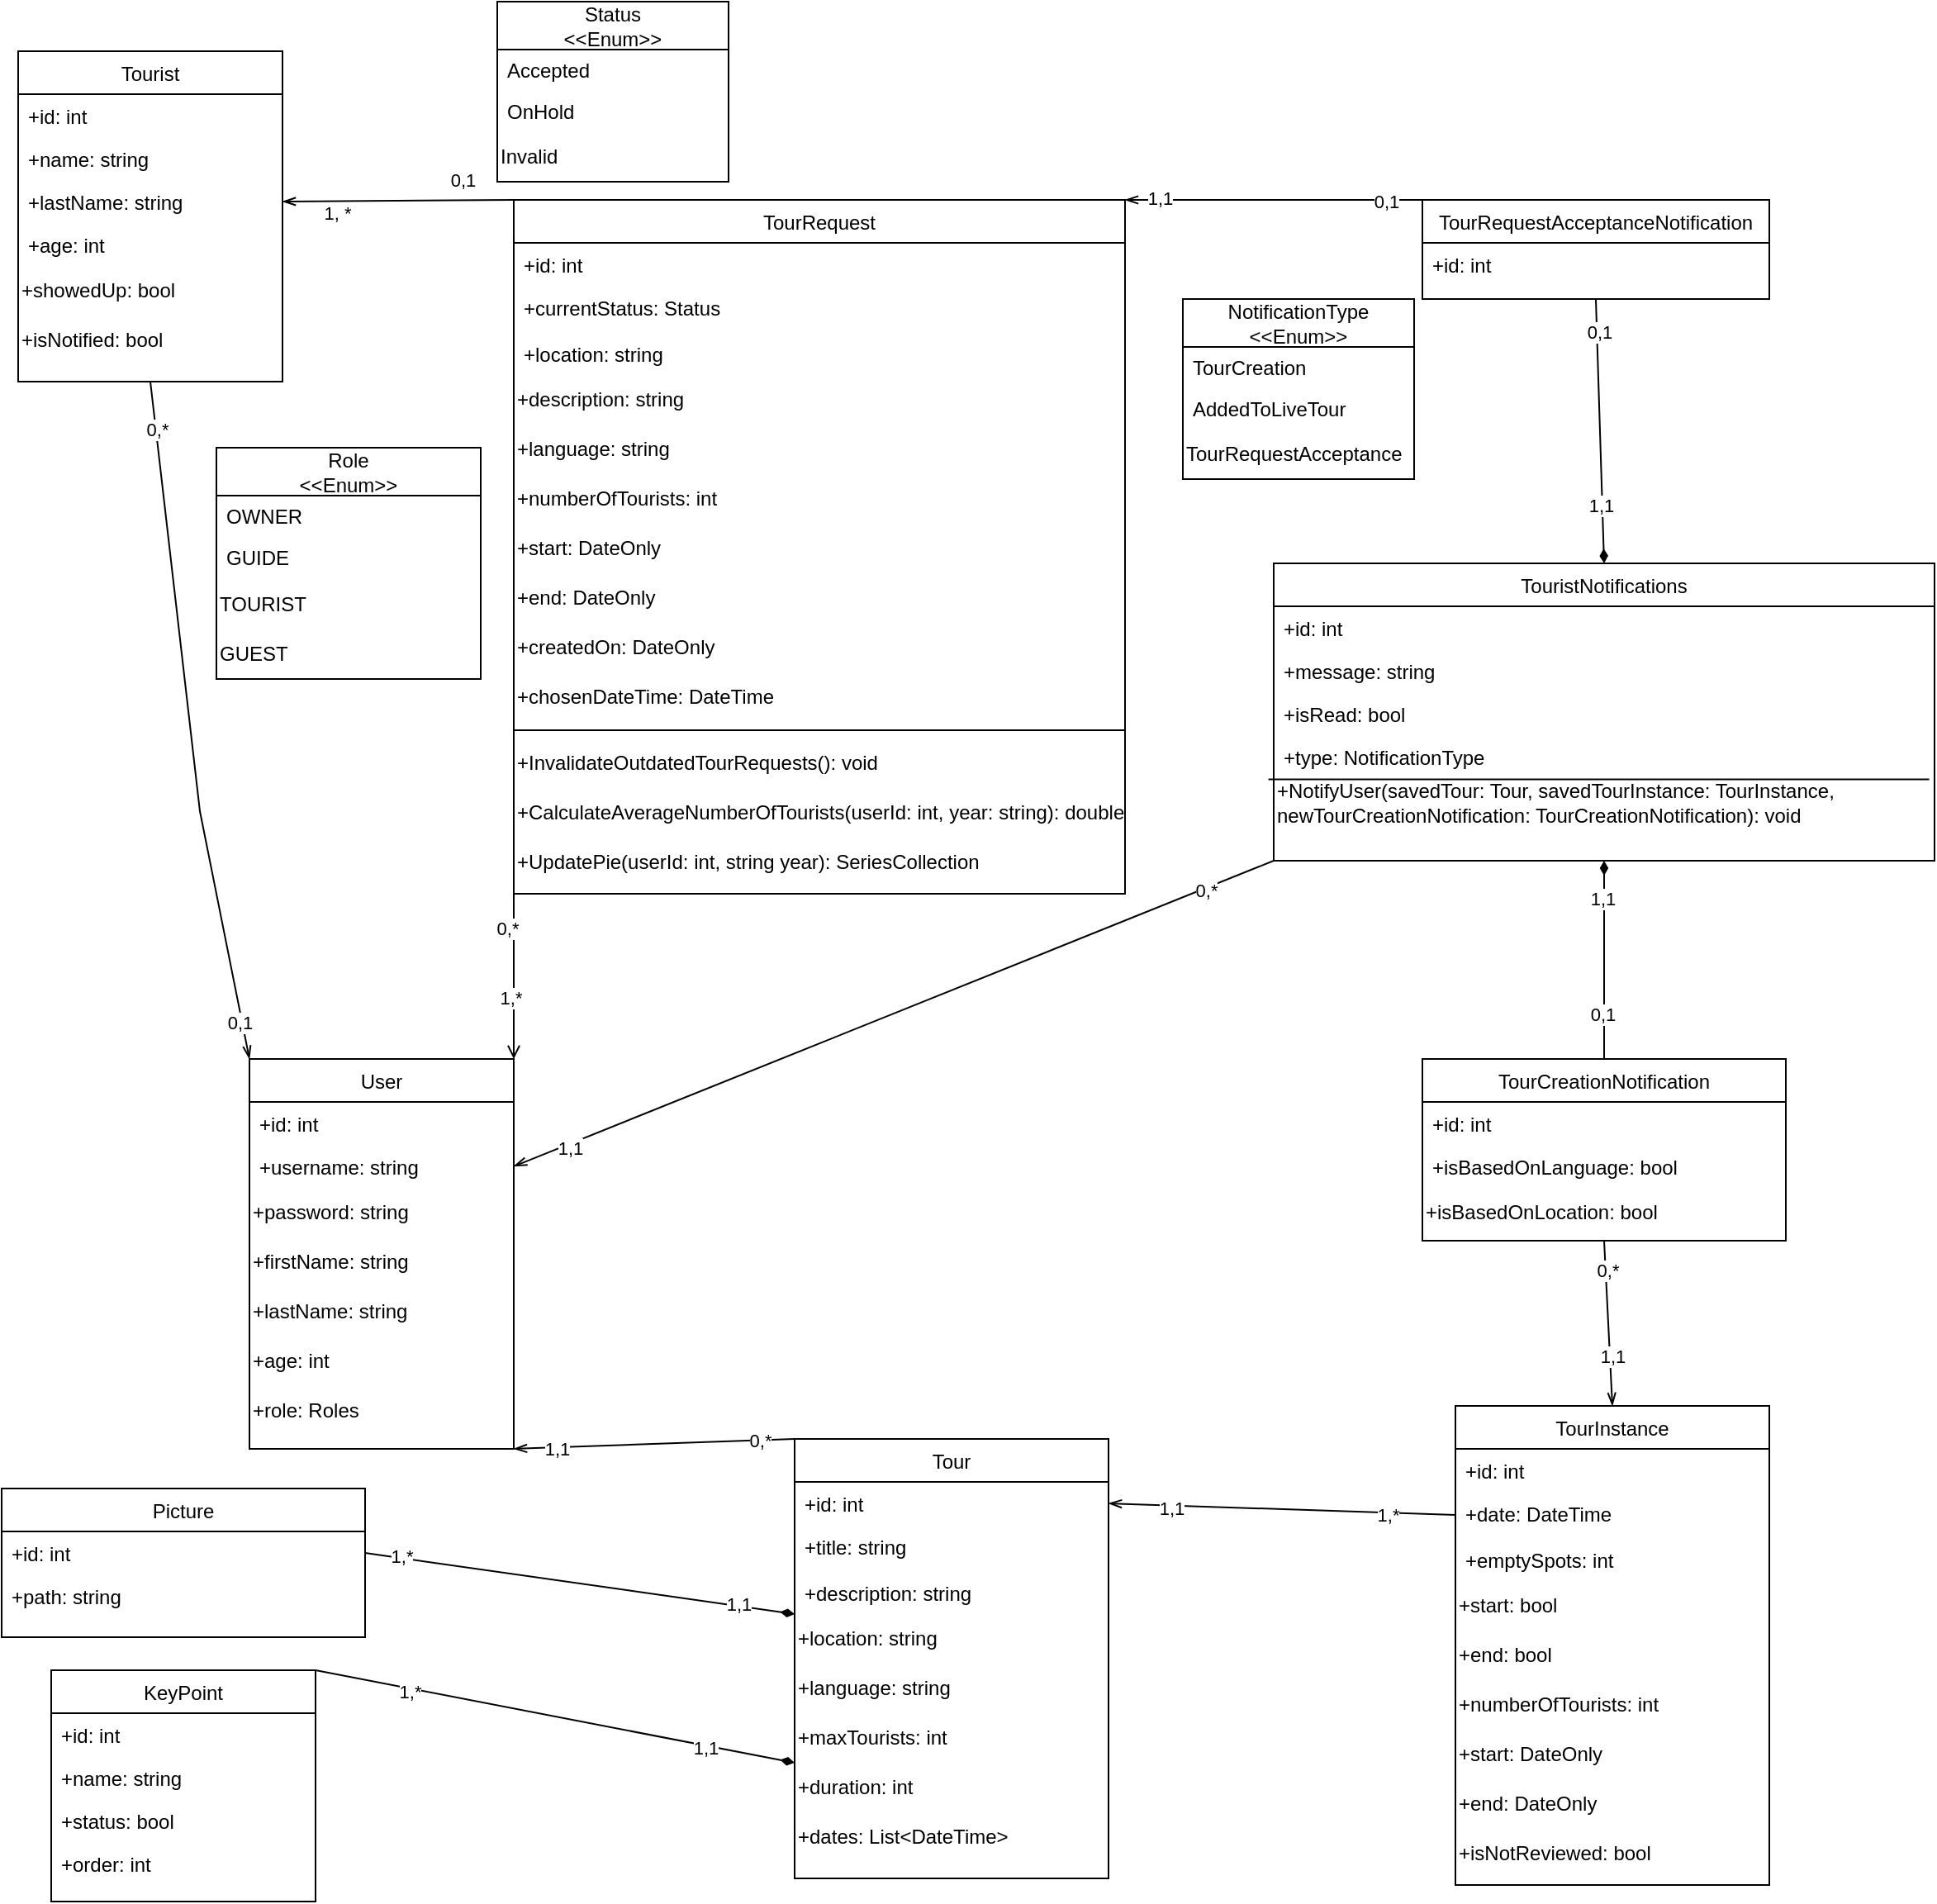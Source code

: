 <mxfile version="24.4.0" type="device">
  <diagram id="C5RBs43oDa-KdzZeNtuy" name="Page-1">
    <mxGraphModel dx="1400" dy="3045" grid="1" gridSize="10" guides="1" tooltips="1" connect="1" arrows="1" fold="1" page="1" pageScale="1" pageWidth="827" pageHeight="1169" math="0" shadow="0">
      <root>
        <mxCell id="WIyWlLk6GJQsqaUBKTNV-0" />
        <mxCell id="WIyWlLk6GJQsqaUBKTNV-1" parent="WIyWlLk6GJQsqaUBKTNV-0" />
        <mxCell id="zkfFHV4jXpPFQw0GAbJ--0" value="TourRequest" style="swimlane;fontStyle=0;align=center;verticalAlign=top;childLayout=stackLayout;horizontal=1;startSize=26;horizontalStack=0;resizeParent=1;resizeLast=0;collapsible=1;marginBottom=0;rounded=0;shadow=0;strokeWidth=1;" parent="WIyWlLk6GJQsqaUBKTNV-1" vertex="1">
          <mxGeometry x="320" y="-2210" width="370" height="420" as="geometry">
            <mxRectangle x="230" y="140" width="160" height="26" as="alternateBounds" />
          </mxGeometry>
        </mxCell>
        <mxCell id="zkfFHV4jXpPFQw0GAbJ--1" value="+id: int" style="text;align=left;verticalAlign=top;spacingLeft=4;spacingRight=4;overflow=hidden;rotatable=0;points=[[0,0.5],[1,0.5]];portConstraint=eastwest;" parent="zkfFHV4jXpPFQw0GAbJ--0" vertex="1">
          <mxGeometry y="26" width="370" height="26" as="geometry" />
        </mxCell>
        <mxCell id="zkfFHV4jXpPFQw0GAbJ--2" value="+currentStatus: Status" style="text;align=left;verticalAlign=top;spacingLeft=4;spacingRight=4;overflow=hidden;rotatable=0;points=[[0,0.5],[1,0.5]];portConstraint=eastwest;rounded=0;shadow=0;html=0;" parent="zkfFHV4jXpPFQw0GAbJ--0" vertex="1">
          <mxGeometry y="52" width="370" height="28" as="geometry" />
        </mxCell>
        <mxCell id="zkfFHV4jXpPFQw0GAbJ--3" value="+location: string" style="text;align=left;verticalAlign=top;spacingLeft=4;spacingRight=4;overflow=hidden;rotatable=0;points=[[0,0.5],[1,0.5]];portConstraint=eastwest;rounded=0;shadow=0;html=0;" parent="zkfFHV4jXpPFQw0GAbJ--0" vertex="1">
          <mxGeometry y="80" width="370" height="26" as="geometry" />
        </mxCell>
        <mxCell id="4xdrs8CDXH-tQrmSEErc-3" value="+description: string" style="text;html=1;align=left;verticalAlign=middle;whiteSpace=wrap;rounded=0;" parent="zkfFHV4jXpPFQw0GAbJ--0" vertex="1">
          <mxGeometry y="106" width="370" height="30" as="geometry" />
        </mxCell>
        <mxCell id="4xdrs8CDXH-tQrmSEErc-4" value="+language: string" style="text;html=1;align=left;verticalAlign=middle;whiteSpace=wrap;rounded=0;" parent="zkfFHV4jXpPFQw0GAbJ--0" vertex="1">
          <mxGeometry y="136" width="370" height="30" as="geometry" />
        </mxCell>
        <mxCell id="4xdrs8CDXH-tQrmSEErc-5" value="+numberOfTourists: int" style="text;html=1;align=left;verticalAlign=middle;whiteSpace=wrap;rounded=0;" parent="zkfFHV4jXpPFQw0GAbJ--0" vertex="1">
          <mxGeometry y="166" width="370" height="30" as="geometry" />
        </mxCell>
        <mxCell id="4xdrs8CDXH-tQrmSEErc-7" value="+start: DateOnly" style="text;html=1;align=left;verticalAlign=middle;whiteSpace=wrap;rounded=0;" parent="zkfFHV4jXpPFQw0GAbJ--0" vertex="1">
          <mxGeometry y="196" width="370" height="30" as="geometry" />
        </mxCell>
        <mxCell id="4xdrs8CDXH-tQrmSEErc-8" value="+end: DateOnly" style="text;html=1;align=left;verticalAlign=middle;whiteSpace=wrap;rounded=0;" parent="zkfFHV4jXpPFQw0GAbJ--0" vertex="1">
          <mxGeometry y="226" width="370" height="30" as="geometry" />
        </mxCell>
        <mxCell id="Jx5dCP7tqQnkA9T0JR1W-1" value="+createdOn: DateOnly" style="text;html=1;align=left;verticalAlign=middle;whiteSpace=wrap;rounded=0;" parent="zkfFHV4jXpPFQw0GAbJ--0" vertex="1">
          <mxGeometry y="256" width="370" height="30" as="geometry" />
        </mxCell>
        <mxCell id="oOdrM-oRDZ1A16jME85A-0" value="+chosenDateTime: DateTime" style="text;html=1;align=left;verticalAlign=middle;whiteSpace=wrap;rounded=0;" parent="zkfFHV4jXpPFQw0GAbJ--0" vertex="1">
          <mxGeometry y="286" width="370" height="30" as="geometry" />
        </mxCell>
        <mxCell id="zkfFHV4jXpPFQw0GAbJ--4" value="" style="line;html=1;strokeWidth=1;align=left;verticalAlign=middle;spacingTop=-1;spacingLeft=3;spacingRight=3;rotatable=0;labelPosition=right;points=[];portConstraint=eastwest;" parent="zkfFHV4jXpPFQw0GAbJ--0" vertex="1">
          <mxGeometry y="316" width="370" height="10" as="geometry" />
        </mxCell>
        <mxCell id="1L37XqyfGO9U7aB_r4r0-10" value="+InvalidateOutdatedTourRequests(): void" style="text;html=1;align=left;verticalAlign=middle;whiteSpace=wrap;rounded=0;" parent="zkfFHV4jXpPFQw0GAbJ--0" vertex="1">
          <mxGeometry y="326" width="370" height="30" as="geometry" />
        </mxCell>
        <mxCell id="1L37XqyfGO9U7aB_r4r0-11" value="+CalculateAverageNumberOfTourists(userId: int, year: string): double" style="text;html=1;align=left;verticalAlign=middle;whiteSpace=wrap;rounded=0;" parent="zkfFHV4jXpPFQw0GAbJ--0" vertex="1">
          <mxGeometry y="356" width="370" height="30" as="geometry" />
        </mxCell>
        <mxCell id="1L37XqyfGO9U7aB_r4r0-12" value="+UpdatePie(userId: int, string year): SeriesCollection" style="text;html=1;align=left;verticalAlign=middle;whiteSpace=wrap;rounded=0;" parent="zkfFHV4jXpPFQw0GAbJ--0" vertex="1">
          <mxGeometry y="386" width="370" height="30" as="geometry" />
        </mxCell>
        <mxCell id="zkfFHV4jXpPFQw0GAbJ--6" value="User" style="swimlane;fontStyle=0;align=center;verticalAlign=top;childLayout=stackLayout;horizontal=1;startSize=26;horizontalStack=0;resizeParent=1;resizeLast=0;collapsible=1;marginBottom=0;rounded=0;shadow=0;strokeWidth=1;" parent="WIyWlLk6GJQsqaUBKTNV-1" vertex="1">
          <mxGeometry x="160" y="-1690" width="160" height="236" as="geometry">
            <mxRectangle x="130" y="380" width="160" height="26" as="alternateBounds" />
          </mxGeometry>
        </mxCell>
        <mxCell id="zkfFHV4jXpPFQw0GAbJ--7" value="+id: int" style="text;align=left;verticalAlign=top;spacingLeft=4;spacingRight=4;overflow=hidden;rotatable=0;points=[[0,0.5],[1,0.5]];portConstraint=eastwest;" parent="zkfFHV4jXpPFQw0GAbJ--6" vertex="1">
          <mxGeometry y="26" width="160" height="26" as="geometry" />
        </mxCell>
        <mxCell id="zkfFHV4jXpPFQw0GAbJ--8" value="+username: string" style="text;align=left;verticalAlign=top;spacingLeft=4;spacingRight=4;overflow=hidden;rotatable=0;points=[[0,0.5],[1,0.5]];portConstraint=eastwest;rounded=0;shadow=0;html=0;" parent="zkfFHV4jXpPFQw0GAbJ--6" vertex="1">
          <mxGeometry y="52" width="160" height="26" as="geometry" />
        </mxCell>
        <mxCell id="oOdrM-oRDZ1A16jME85A-14" value="+password: string" style="text;html=1;align=left;verticalAlign=middle;whiteSpace=wrap;rounded=0;" parent="zkfFHV4jXpPFQw0GAbJ--6" vertex="1">
          <mxGeometry y="78" width="160" height="30" as="geometry" />
        </mxCell>
        <mxCell id="oOdrM-oRDZ1A16jME85A-15" value="+firstName: string" style="text;html=1;align=left;verticalAlign=middle;whiteSpace=wrap;rounded=0;" parent="zkfFHV4jXpPFQw0GAbJ--6" vertex="1">
          <mxGeometry y="108" width="160" height="30" as="geometry" />
        </mxCell>
        <mxCell id="oOdrM-oRDZ1A16jME85A-16" value="+lastName: string" style="text;html=1;align=left;verticalAlign=middle;whiteSpace=wrap;rounded=0;" parent="zkfFHV4jXpPFQw0GAbJ--6" vertex="1">
          <mxGeometry y="138" width="160" height="30" as="geometry" />
        </mxCell>
        <mxCell id="oOdrM-oRDZ1A16jME85A-18" value="+age: int" style="text;html=1;align=left;verticalAlign=middle;whiteSpace=wrap;rounded=0;" parent="zkfFHV4jXpPFQw0GAbJ--6" vertex="1">
          <mxGeometry y="168" width="160" height="30" as="geometry" />
        </mxCell>
        <mxCell id="oOdrM-oRDZ1A16jME85A-21" value="+role: Roles" style="text;html=1;align=left;verticalAlign=middle;whiteSpace=wrap;rounded=0;" parent="zkfFHV4jXpPFQw0GAbJ--6" vertex="1">
          <mxGeometry y="198" width="160" height="30" as="geometry" />
        </mxCell>
        <mxCell id="zkfFHV4jXpPFQw0GAbJ--17" value="Tourist" style="swimlane;fontStyle=0;align=center;verticalAlign=top;childLayout=stackLayout;horizontal=1;startSize=26;horizontalStack=0;resizeParent=1;resizeLast=0;collapsible=1;marginBottom=0;rounded=0;shadow=0;strokeWidth=1;" parent="WIyWlLk6GJQsqaUBKTNV-1" vertex="1">
          <mxGeometry x="20" y="-2300" width="160" height="200" as="geometry">
            <mxRectangle x="550" y="140" width="160" height="26" as="alternateBounds" />
          </mxGeometry>
        </mxCell>
        <mxCell id="zkfFHV4jXpPFQw0GAbJ--18" value="+id: int" style="text;align=left;verticalAlign=top;spacingLeft=4;spacingRight=4;overflow=hidden;rotatable=0;points=[[0,0.5],[1,0.5]];portConstraint=eastwest;" parent="zkfFHV4jXpPFQw0GAbJ--17" vertex="1">
          <mxGeometry y="26" width="160" height="26" as="geometry" />
        </mxCell>
        <mxCell id="zkfFHV4jXpPFQw0GAbJ--19" value="+name: string" style="text;align=left;verticalAlign=top;spacingLeft=4;spacingRight=4;overflow=hidden;rotatable=0;points=[[0,0.5],[1,0.5]];portConstraint=eastwest;rounded=0;shadow=0;html=0;" parent="zkfFHV4jXpPFQw0GAbJ--17" vertex="1">
          <mxGeometry y="52" width="160" height="26" as="geometry" />
        </mxCell>
        <mxCell id="zkfFHV4jXpPFQw0GAbJ--20" value="+lastName: string" style="text;align=left;verticalAlign=top;spacingLeft=4;spacingRight=4;overflow=hidden;rotatable=0;points=[[0,0.5],[1,0.5]];portConstraint=eastwest;rounded=0;shadow=0;html=0;" parent="zkfFHV4jXpPFQw0GAbJ--17" vertex="1">
          <mxGeometry y="78" width="160" height="26" as="geometry" />
        </mxCell>
        <mxCell id="zkfFHV4jXpPFQw0GAbJ--21" value="+age: int" style="text;align=left;verticalAlign=top;spacingLeft=4;spacingRight=4;overflow=hidden;rotatable=0;points=[[0,0.5],[1,0.5]];portConstraint=eastwest;rounded=0;shadow=0;html=0;" parent="zkfFHV4jXpPFQw0GAbJ--17" vertex="1">
          <mxGeometry y="104" width="160" height="26" as="geometry" />
        </mxCell>
        <mxCell id="4xdrs8CDXH-tQrmSEErc-11" value="+showedUp: bool" style="text;html=1;align=left;verticalAlign=middle;whiteSpace=wrap;rounded=0;" parent="zkfFHV4jXpPFQw0GAbJ--17" vertex="1">
          <mxGeometry y="130" width="160" height="30" as="geometry" />
        </mxCell>
        <mxCell id="4xdrs8CDXH-tQrmSEErc-13" value="+isNotified: bool" style="text;html=1;align=left;verticalAlign=middle;whiteSpace=wrap;rounded=0;" parent="zkfFHV4jXpPFQw0GAbJ--17" vertex="1">
          <mxGeometry y="160" width="160" height="30" as="geometry" />
        </mxCell>
        <mxCell id="4xdrs8CDXH-tQrmSEErc-10" value="" style="endArrow=none;html=1;rounded=0;startArrow=openThin;startFill=0;entryX=0;entryY=0;entryDx=0;entryDy=0;exitX=1;exitY=0.5;exitDx=0;exitDy=0;" parent="WIyWlLk6GJQsqaUBKTNV-1" source="zkfFHV4jXpPFQw0GAbJ--20" target="zkfFHV4jXpPFQw0GAbJ--0" edge="1">
          <mxGeometry width="50" height="50" relative="1" as="geometry">
            <mxPoint x="210" y="-1310" as="sourcePoint" />
            <mxPoint x="210" y="-1400.5" as="targetPoint" />
            <Array as="points" />
          </mxGeometry>
        </mxCell>
        <mxCell id="4xdrs8CDXH-tQrmSEErc-17" value="1, *" style="edgeLabel;html=1;align=center;verticalAlign=middle;resizable=0;points=[];" parent="4xdrs8CDXH-tQrmSEErc-10" vertex="1" connectable="0">
          <mxGeometry x="-0.833" y="-1" relative="1" as="geometry">
            <mxPoint x="21" y="6" as="offset" />
          </mxGeometry>
        </mxCell>
        <mxCell id="oOdrM-oRDZ1A16jME85A-8" value="0,1" style="edgeLabel;html=1;align=center;verticalAlign=middle;resizable=0;points=[];" parent="4xdrs8CDXH-tQrmSEErc-10" vertex="1" connectable="0">
          <mxGeometry x="0.622" y="1" relative="1" as="geometry">
            <mxPoint x="-5" y="-11" as="offset" />
          </mxGeometry>
        </mxCell>
        <mxCell id="oOdrM-oRDZ1A16jME85A-3" value="" style="endArrow=none;html=1;rounded=0;startArrow=open;startFill=0;entryX=0;entryY=1;entryDx=0;entryDy=0;exitX=1;exitY=0;exitDx=0;exitDy=0;" parent="WIyWlLk6GJQsqaUBKTNV-1" source="zkfFHV4jXpPFQw0GAbJ--6" target="zkfFHV4jXpPFQw0GAbJ--0" edge="1">
          <mxGeometry width="50" height="50" relative="1" as="geometry">
            <mxPoint x="540" y="-670" as="sourcePoint" />
            <mxPoint x="610" y="-630" as="targetPoint" />
          </mxGeometry>
        </mxCell>
        <mxCell id="oOdrM-oRDZ1A16jME85A-9" value="1,*" style="edgeLabel;html=1;align=center;verticalAlign=middle;resizable=0;points=[];" parent="oOdrM-oRDZ1A16jME85A-3" vertex="1" connectable="0">
          <mxGeometry x="-0.607" y="2" relative="1" as="geometry">
            <mxPoint y="-18" as="offset" />
          </mxGeometry>
        </mxCell>
        <mxCell id="oOdrM-oRDZ1A16jME85A-23" value="0,*" style="edgeLabel;html=1;align=center;verticalAlign=middle;resizable=0;points=[];" parent="oOdrM-oRDZ1A16jME85A-3" vertex="1" connectable="0">
          <mxGeometry x="0.73" relative="1" as="geometry">
            <mxPoint x="-4" y="7" as="offset" />
          </mxGeometry>
        </mxCell>
        <mxCell id="oOdrM-oRDZ1A16jME85A-4" value="&lt;span style=&quot;font-weight: normal;&quot;&gt;Status&lt;br&gt;&amp;lt;&amp;lt;Enum&amp;gt;&amp;gt;&lt;/span&gt;" style="swimlane;fontStyle=1;align=center;verticalAlign=middle;childLayout=stackLayout;horizontal=1;startSize=29;horizontalStack=0;resizeParent=1;resizeParentMax=0;resizeLast=0;collapsible=0;marginBottom=0;html=1;whiteSpace=wrap;" parent="WIyWlLk6GJQsqaUBKTNV-1" vertex="1">
          <mxGeometry x="310" y="-2330" width="140" height="109" as="geometry" />
        </mxCell>
        <mxCell id="oOdrM-oRDZ1A16jME85A-5" value="Accepted" style="text;html=1;strokeColor=none;fillColor=none;align=left;verticalAlign=middle;spacingLeft=4;spacingRight=4;overflow=hidden;rotatable=0;points=[[0,0.5],[1,0.5]];portConstraint=eastwest;whiteSpace=wrap;" parent="oOdrM-oRDZ1A16jME85A-4" vertex="1">
          <mxGeometry y="29" width="140" height="25" as="geometry" />
        </mxCell>
        <mxCell id="oOdrM-oRDZ1A16jME85A-6" value="OnHold" style="text;html=1;strokeColor=none;fillColor=none;align=left;verticalAlign=middle;spacingLeft=4;spacingRight=4;overflow=hidden;rotatable=0;points=[[0,0.5],[1,0.5]];portConstraint=eastwest;whiteSpace=wrap;" parent="oOdrM-oRDZ1A16jME85A-4" vertex="1">
          <mxGeometry y="54" width="140" height="25" as="geometry" />
        </mxCell>
        <mxCell id="oOdrM-oRDZ1A16jME85A-7" value="Invalid" style="text;html=1;align=left;verticalAlign=middle;whiteSpace=wrap;rounded=0;" parent="oOdrM-oRDZ1A16jME85A-4" vertex="1">
          <mxGeometry y="79" width="140" height="30" as="geometry" />
        </mxCell>
        <mxCell id="oOdrM-oRDZ1A16jME85A-10" value="&lt;span style=&quot;font-weight: normal;&quot;&gt;Role&lt;br&gt;&amp;lt;&amp;lt;Enum&amp;gt;&amp;gt;&lt;/span&gt;" style="swimlane;fontStyle=1;align=center;verticalAlign=middle;childLayout=stackLayout;horizontal=1;startSize=29;horizontalStack=0;resizeParent=1;resizeParentMax=0;resizeLast=0;collapsible=0;marginBottom=0;html=1;whiteSpace=wrap;" parent="WIyWlLk6GJQsqaUBKTNV-1" vertex="1">
          <mxGeometry x="140" y="-2060" width="160" height="140" as="geometry" />
        </mxCell>
        <mxCell id="oOdrM-oRDZ1A16jME85A-11" value="OWNER" style="text;html=1;strokeColor=none;fillColor=none;align=left;verticalAlign=middle;spacingLeft=4;spacingRight=4;overflow=hidden;rotatable=0;points=[[0,0.5],[1,0.5]];portConstraint=eastwest;whiteSpace=wrap;" parent="oOdrM-oRDZ1A16jME85A-10" vertex="1">
          <mxGeometry y="29" width="160" height="25" as="geometry" />
        </mxCell>
        <mxCell id="oOdrM-oRDZ1A16jME85A-12" value="GUIDE" style="text;html=1;strokeColor=none;fillColor=none;align=left;verticalAlign=middle;spacingLeft=4;spacingRight=4;overflow=hidden;rotatable=0;points=[[0,0.5],[1,0.5]];portConstraint=eastwest;whiteSpace=wrap;" parent="oOdrM-oRDZ1A16jME85A-10" vertex="1">
          <mxGeometry y="54" width="160" height="25" as="geometry" />
        </mxCell>
        <mxCell id="oOdrM-oRDZ1A16jME85A-13" value="TOURIST" style="text;html=1;align=left;verticalAlign=middle;whiteSpace=wrap;rounded=0;" parent="oOdrM-oRDZ1A16jME85A-10" vertex="1">
          <mxGeometry y="79" width="160" height="31" as="geometry" />
        </mxCell>
        <mxCell id="oOdrM-oRDZ1A16jME85A-22" value="GUEST" style="text;html=1;align=left;verticalAlign=middle;whiteSpace=wrap;rounded=0;" parent="oOdrM-oRDZ1A16jME85A-10" vertex="1">
          <mxGeometry y="110" width="160" height="30" as="geometry" />
        </mxCell>
        <mxCell id="qXBfFg2nm66dMv1WNin6-3" value="TouristNotifications" style="swimlane;fontStyle=0;align=center;verticalAlign=top;childLayout=stackLayout;horizontal=1;startSize=26;horizontalStack=0;resizeParent=1;resizeLast=0;collapsible=1;marginBottom=0;rounded=0;shadow=0;strokeWidth=1;" parent="WIyWlLk6GJQsqaUBKTNV-1" vertex="1">
          <mxGeometry x="780" y="-1990" width="400" height="180" as="geometry">
            <mxRectangle x="550" y="140" width="160" height="26" as="alternateBounds" />
          </mxGeometry>
        </mxCell>
        <mxCell id="qXBfFg2nm66dMv1WNin6-4" value="+id: int" style="text;align=left;verticalAlign=top;spacingLeft=4;spacingRight=4;overflow=hidden;rotatable=0;points=[[0,0.5],[1,0.5]];portConstraint=eastwest;" parent="qXBfFg2nm66dMv1WNin6-3" vertex="1">
          <mxGeometry y="26" width="400" height="26" as="geometry" />
        </mxCell>
        <mxCell id="qXBfFg2nm66dMv1WNin6-5" value="+message: string" style="text;align=left;verticalAlign=top;spacingLeft=4;spacingRight=4;overflow=hidden;rotatable=0;points=[[0,0.5],[1,0.5]];portConstraint=eastwest;rounded=0;shadow=0;html=0;" parent="qXBfFg2nm66dMv1WNin6-3" vertex="1">
          <mxGeometry y="52" width="400" height="26" as="geometry" />
        </mxCell>
        <mxCell id="qXBfFg2nm66dMv1WNin6-6" value="+isRead: bool" style="text;align=left;verticalAlign=top;spacingLeft=4;spacingRight=4;overflow=hidden;rotatable=0;points=[[0,0.5],[1,0.5]];portConstraint=eastwest;rounded=0;shadow=0;html=0;" parent="qXBfFg2nm66dMv1WNin6-3" vertex="1">
          <mxGeometry y="78" width="400" height="26" as="geometry" />
        </mxCell>
        <mxCell id="qXBfFg2nm66dMv1WNin6-8" value="+type: NotificationType" style="text;align=left;verticalAlign=top;spacingLeft=4;spacingRight=4;overflow=hidden;rotatable=0;points=[[0,0.5],[1,0.5]];portConstraint=eastwest;rounded=0;shadow=0;html=0;" parent="qXBfFg2nm66dMv1WNin6-3" vertex="1">
          <mxGeometry y="104" width="400" height="26" as="geometry" />
        </mxCell>
        <mxCell id="miDEvIIvgpu8fBFP5tx0-1" value="" style="endArrow=none;html=1;rounded=0;entryX=0.992;entryY=1.031;entryDx=0;entryDy=0;entryPerimeter=0;exitX=-0.008;exitY=1.031;exitDx=0;exitDy=0;exitPerimeter=0;" parent="qXBfFg2nm66dMv1WNin6-3" source="qXBfFg2nm66dMv1WNin6-8" target="qXBfFg2nm66dMv1WNin6-8" edge="1">
          <mxGeometry width="50" height="50" relative="1" as="geometry">
            <mxPoint x="80" y="180" as="sourcePoint" />
            <mxPoint x="130" y="130" as="targetPoint" />
          </mxGeometry>
        </mxCell>
        <mxCell id="rjSK6WhWJWqu_S0j7gii-0" value="&lt;span style=&quot;&quot;&gt;+NotifyUser(savedTour: Tour, savedTourInstance: TourInstance, newTourCreationNotification: TourCreationNotification): void&lt;/span&gt;" style="text;html=1;align=left;verticalAlign=middle;whiteSpace=wrap;rounded=0;" vertex="1" parent="qXBfFg2nm66dMv1WNin6-3">
          <mxGeometry y="130" width="400" height="30" as="geometry" />
        </mxCell>
        <mxCell id="qXBfFg2nm66dMv1WNin6-12" value="&lt;span style=&quot;font-weight: normal;&quot;&gt;NotificationType&lt;br&gt;&amp;lt;&amp;lt;Enum&amp;gt;&amp;gt;&lt;/span&gt;" style="swimlane;fontStyle=1;align=center;verticalAlign=middle;childLayout=stackLayout;horizontal=1;startSize=29;horizontalStack=0;resizeParent=1;resizeParentMax=0;resizeLast=0;collapsible=0;marginBottom=0;html=1;whiteSpace=wrap;" parent="WIyWlLk6GJQsqaUBKTNV-1" vertex="1">
          <mxGeometry x="725" y="-2150" width="140" height="109" as="geometry" />
        </mxCell>
        <mxCell id="qXBfFg2nm66dMv1WNin6-13" value="TourCreation" style="text;html=1;strokeColor=none;fillColor=none;align=left;verticalAlign=middle;spacingLeft=4;spacingRight=4;overflow=hidden;rotatable=0;points=[[0,0.5],[1,0.5]];portConstraint=eastwest;whiteSpace=wrap;" parent="qXBfFg2nm66dMv1WNin6-12" vertex="1">
          <mxGeometry y="29" width="140" height="25" as="geometry" />
        </mxCell>
        <mxCell id="qXBfFg2nm66dMv1WNin6-14" value="AddedToLiveTour" style="text;html=1;strokeColor=none;fillColor=none;align=left;verticalAlign=middle;spacingLeft=4;spacingRight=4;overflow=hidden;rotatable=0;points=[[0,0.5],[1,0.5]];portConstraint=eastwest;whiteSpace=wrap;" parent="qXBfFg2nm66dMv1WNin6-12" vertex="1">
          <mxGeometry y="54" width="140" height="25" as="geometry" />
        </mxCell>
        <mxCell id="qXBfFg2nm66dMv1WNin6-15" value="TourRequestAcceptance" style="text;html=1;align=left;verticalAlign=middle;whiteSpace=wrap;rounded=0;" parent="qXBfFg2nm66dMv1WNin6-12" vertex="1">
          <mxGeometry y="79" width="140" height="30" as="geometry" />
        </mxCell>
        <mxCell id="qXBfFg2nm66dMv1WNin6-16" value="TourRequestAcceptanceNotification" style="swimlane;fontStyle=0;align=center;verticalAlign=top;childLayout=stackLayout;horizontal=1;startSize=26;horizontalStack=0;resizeParent=1;resizeLast=0;collapsible=1;marginBottom=0;rounded=0;shadow=0;strokeWidth=1;" parent="WIyWlLk6GJQsqaUBKTNV-1" vertex="1">
          <mxGeometry x="870" y="-2210" width="210" height="60" as="geometry">
            <mxRectangle x="870" y="-2000" width="160" height="26" as="alternateBounds" />
          </mxGeometry>
        </mxCell>
        <mxCell id="qXBfFg2nm66dMv1WNin6-17" value="+id: int" style="text;align=left;verticalAlign=top;spacingLeft=4;spacingRight=4;overflow=hidden;rotatable=0;points=[[0,0.5],[1,0.5]];portConstraint=eastwest;" parent="qXBfFg2nm66dMv1WNin6-16" vertex="1">
          <mxGeometry y="26" width="210" height="26" as="geometry" />
        </mxCell>
        <mxCell id="qXBfFg2nm66dMv1WNin6-24" value="" style="endArrow=none;html=1;rounded=0;startArrow=diamondThin;startFill=1;entryX=0.5;entryY=1;entryDx=0;entryDy=0;exitX=0.5;exitY=0;exitDx=0;exitDy=0;" parent="WIyWlLk6GJQsqaUBKTNV-1" source="qXBfFg2nm66dMv1WNin6-3" target="qXBfFg2nm66dMv1WNin6-16" edge="1">
          <mxGeometry width="50" height="50" relative="1" as="geometry">
            <mxPoint x="1000" y="-1680" as="sourcePoint" />
            <mxPoint x="810" y="-500" as="targetPoint" />
            <Array as="points" />
          </mxGeometry>
        </mxCell>
        <mxCell id="qXBfFg2nm66dMv1WNin6-71" value="0,1" style="edgeLabel;html=1;align=center;verticalAlign=middle;resizable=0;points=[];" parent="qXBfFg2nm66dMv1WNin6-24" vertex="1" connectable="0">
          <mxGeometry x="0.761" y="-1" relative="1" as="geometry">
            <mxPoint y="1" as="offset" />
          </mxGeometry>
        </mxCell>
        <mxCell id="qXBfFg2nm66dMv1WNin6-72" value="1,1" style="edgeLabel;html=1;align=center;verticalAlign=middle;resizable=0;points=[];" parent="qXBfFg2nm66dMv1WNin6-24" vertex="1" connectable="0">
          <mxGeometry x="-0.558" y="1" relative="1" as="geometry">
            <mxPoint as="offset" />
          </mxGeometry>
        </mxCell>
        <mxCell id="qXBfFg2nm66dMv1WNin6-27" value="" style="endArrow=none;html=1;rounded=0;entryX=0;entryY=0;entryDx=0;entryDy=0;startArrow=openThin;startFill=0;exitX=1;exitY=0;exitDx=0;exitDy=0;" parent="WIyWlLk6GJQsqaUBKTNV-1" source="zkfFHV4jXpPFQw0GAbJ--0" target="qXBfFg2nm66dMv1WNin6-16" edge="1">
          <mxGeometry width="50" height="50" relative="1" as="geometry">
            <mxPoint x="710" y="-2060" as="sourcePoint" />
            <mxPoint x="680" y="-520" as="targetPoint" />
          </mxGeometry>
        </mxCell>
        <mxCell id="qXBfFg2nm66dMv1WNin6-28" value="1,1" style="edgeLabel;html=1;align=center;verticalAlign=middle;resizable=0;points=[];" parent="qXBfFg2nm66dMv1WNin6-27" vertex="1" connectable="0">
          <mxGeometry x="-0.775" y="1" relative="1" as="geometry">
            <mxPoint as="offset" />
          </mxGeometry>
        </mxCell>
        <mxCell id="qXBfFg2nm66dMv1WNin6-29" value="0,1" style="edgeLabel;html=1;align=center;verticalAlign=middle;resizable=0;points=[];" parent="qXBfFg2nm66dMv1WNin6-27" vertex="1" connectable="0">
          <mxGeometry x="0.748" y="-1" relative="1" as="geometry">
            <mxPoint as="offset" />
          </mxGeometry>
        </mxCell>
        <mxCell id="qXBfFg2nm66dMv1WNin6-34" value="" style="endArrow=diamondThin;html=1;rounded=0;exitX=0.5;exitY=0;exitDx=0;exitDy=0;entryX=0.5;entryY=1;entryDx=0;entryDy=0;startArrow=none;startFill=0;endFill=1;" parent="WIyWlLk6GJQsqaUBKTNV-1" source="qXBfFg2nm66dMv1WNin6-35" target="qXBfFg2nm66dMv1WNin6-3" edge="1">
          <mxGeometry width="50" height="50" relative="1" as="geometry">
            <mxPoint x="1035" y="-420.0" as="sourcePoint" />
            <mxPoint x="1200" y="-520" as="targetPoint" />
          </mxGeometry>
        </mxCell>
        <mxCell id="qXBfFg2nm66dMv1WNin6-59" value="0,1" style="edgeLabel;html=1;align=center;verticalAlign=middle;resizable=0;points=[];" parent="qXBfFg2nm66dMv1WNin6-34" vertex="1" connectable="0">
          <mxGeometry x="-0.549" y="1" relative="1" as="geometry">
            <mxPoint as="offset" />
          </mxGeometry>
        </mxCell>
        <mxCell id="qXBfFg2nm66dMv1WNin6-73" value="1,1" style="edgeLabel;html=1;align=center;verticalAlign=middle;resizable=0;points=[];" parent="qXBfFg2nm66dMv1WNin6-34" vertex="1" connectable="0">
          <mxGeometry x="0.619" y="1" relative="1" as="geometry">
            <mxPoint as="offset" />
          </mxGeometry>
        </mxCell>
        <mxCell id="qXBfFg2nm66dMv1WNin6-35" value="TourCreationNotification" style="swimlane;fontStyle=0;align=center;verticalAlign=top;childLayout=stackLayout;horizontal=1;startSize=26;horizontalStack=0;resizeParent=1;resizeLast=0;collapsible=1;marginBottom=0;rounded=0;shadow=0;strokeWidth=1;" parent="WIyWlLk6GJQsqaUBKTNV-1" vertex="1">
          <mxGeometry x="870" y="-1690" width="220" height="110" as="geometry">
            <mxRectangle x="130" y="380" width="160" height="26" as="alternateBounds" />
          </mxGeometry>
        </mxCell>
        <mxCell id="qXBfFg2nm66dMv1WNin6-36" value="+id: int" style="text;align=left;verticalAlign=top;spacingLeft=4;spacingRight=4;overflow=hidden;rotatable=0;points=[[0,0.5],[1,0.5]];portConstraint=eastwest;" parent="qXBfFg2nm66dMv1WNin6-35" vertex="1">
          <mxGeometry y="26" width="220" height="26" as="geometry" />
        </mxCell>
        <mxCell id="qXBfFg2nm66dMv1WNin6-37" value="+isBasedOnLanguage: bool" style="text;align=left;verticalAlign=top;spacingLeft=4;spacingRight=4;overflow=hidden;rotatable=0;points=[[0,0.5],[1,0.5]];portConstraint=eastwest;rounded=0;shadow=0;html=0;" parent="qXBfFg2nm66dMv1WNin6-35" vertex="1">
          <mxGeometry y="52" width="220" height="26" as="geometry" />
        </mxCell>
        <mxCell id="qXBfFg2nm66dMv1WNin6-38" value="+isBasedOnLocation: bool" style="text;html=1;align=left;verticalAlign=middle;whiteSpace=wrap;rounded=0;" parent="qXBfFg2nm66dMv1WNin6-35" vertex="1">
          <mxGeometry y="78" width="220" height="30" as="geometry" />
        </mxCell>
        <mxCell id="qXBfFg2nm66dMv1WNin6-44" value="TourInstance" style="swimlane;fontStyle=0;align=center;verticalAlign=top;childLayout=stackLayout;horizontal=1;startSize=26;horizontalStack=0;resizeParent=1;resizeLast=0;collapsible=1;marginBottom=0;rounded=0;shadow=0;strokeWidth=1;" parent="WIyWlLk6GJQsqaUBKTNV-1" vertex="1">
          <mxGeometry x="890" y="-1480" width="190" height="290" as="geometry">
            <mxRectangle x="230" y="140" width="160" height="26" as="alternateBounds" />
          </mxGeometry>
        </mxCell>
        <mxCell id="qXBfFg2nm66dMv1WNin6-45" value="+id: int" style="text;align=left;verticalAlign=top;spacingLeft=4;spacingRight=4;overflow=hidden;rotatable=0;points=[[0,0.5],[1,0.5]];portConstraint=eastwest;" parent="qXBfFg2nm66dMv1WNin6-44" vertex="1">
          <mxGeometry y="26" width="190" height="26" as="geometry" />
        </mxCell>
        <mxCell id="qXBfFg2nm66dMv1WNin6-46" value="+date: DateTime" style="text;align=left;verticalAlign=top;spacingLeft=4;spacingRight=4;overflow=hidden;rotatable=0;points=[[0,0.5],[1,0.5]];portConstraint=eastwest;rounded=0;shadow=0;html=0;" parent="qXBfFg2nm66dMv1WNin6-44" vertex="1">
          <mxGeometry y="52" width="190" height="28" as="geometry" />
        </mxCell>
        <mxCell id="qXBfFg2nm66dMv1WNin6-47" value="+emptySpots: int" style="text;align=left;verticalAlign=top;spacingLeft=4;spacingRight=4;overflow=hidden;rotatable=0;points=[[0,0.5],[1,0.5]];portConstraint=eastwest;rounded=0;shadow=0;html=0;" parent="qXBfFg2nm66dMv1WNin6-44" vertex="1">
          <mxGeometry y="80" width="190" height="26" as="geometry" />
        </mxCell>
        <mxCell id="qXBfFg2nm66dMv1WNin6-48" value="+start: bool" style="text;html=1;align=left;verticalAlign=middle;whiteSpace=wrap;rounded=0;" parent="qXBfFg2nm66dMv1WNin6-44" vertex="1">
          <mxGeometry y="106" width="190" height="30" as="geometry" />
        </mxCell>
        <mxCell id="qXBfFg2nm66dMv1WNin6-49" value="+end: bool" style="text;html=1;align=left;verticalAlign=middle;whiteSpace=wrap;rounded=0;" parent="qXBfFg2nm66dMv1WNin6-44" vertex="1">
          <mxGeometry y="136" width="190" height="30" as="geometry" />
        </mxCell>
        <mxCell id="qXBfFg2nm66dMv1WNin6-50" value="+numberOfTourists: int" style="text;html=1;align=left;verticalAlign=middle;whiteSpace=wrap;rounded=0;" parent="qXBfFg2nm66dMv1WNin6-44" vertex="1">
          <mxGeometry y="166" width="190" height="30" as="geometry" />
        </mxCell>
        <mxCell id="qXBfFg2nm66dMv1WNin6-51" value="+start: DateOnly" style="text;html=1;align=left;verticalAlign=middle;whiteSpace=wrap;rounded=0;" parent="qXBfFg2nm66dMv1WNin6-44" vertex="1">
          <mxGeometry y="196" width="190" height="30" as="geometry" />
        </mxCell>
        <mxCell id="qXBfFg2nm66dMv1WNin6-52" value="+end: DateOnly" style="text;html=1;align=left;verticalAlign=middle;whiteSpace=wrap;rounded=0;" parent="qXBfFg2nm66dMv1WNin6-44" vertex="1">
          <mxGeometry y="226" width="190" height="30" as="geometry" />
        </mxCell>
        <mxCell id="qXBfFg2nm66dMv1WNin6-53" value="+isNotReviewed: bool" style="text;html=1;align=left;verticalAlign=middle;whiteSpace=wrap;rounded=0;" parent="qXBfFg2nm66dMv1WNin6-44" vertex="1">
          <mxGeometry y="256" width="190" height="30" as="geometry" />
        </mxCell>
        <mxCell id="qXBfFg2nm66dMv1WNin6-74" value="Tour" style="swimlane;fontStyle=0;align=center;verticalAlign=top;childLayout=stackLayout;horizontal=1;startSize=26;horizontalStack=0;resizeParent=1;resizeLast=0;collapsible=1;marginBottom=0;rounded=0;shadow=0;strokeWidth=1;" parent="WIyWlLk6GJQsqaUBKTNV-1" vertex="1">
          <mxGeometry x="490" y="-1460" width="190" height="266" as="geometry">
            <mxRectangle x="230" y="140" width="160" height="26" as="alternateBounds" />
          </mxGeometry>
        </mxCell>
        <mxCell id="qXBfFg2nm66dMv1WNin6-75" value="+id: int" style="text;align=left;verticalAlign=top;spacingLeft=4;spacingRight=4;overflow=hidden;rotatable=0;points=[[0,0.5],[1,0.5]];portConstraint=eastwest;" parent="qXBfFg2nm66dMv1WNin6-74" vertex="1">
          <mxGeometry y="26" width="190" height="26" as="geometry" />
        </mxCell>
        <mxCell id="qXBfFg2nm66dMv1WNin6-76" value="+title: string" style="text;align=left;verticalAlign=top;spacingLeft=4;spacingRight=4;overflow=hidden;rotatable=0;points=[[0,0.5],[1,0.5]];portConstraint=eastwest;rounded=0;shadow=0;html=0;" parent="qXBfFg2nm66dMv1WNin6-74" vertex="1">
          <mxGeometry y="52" width="190" height="28" as="geometry" />
        </mxCell>
        <mxCell id="qXBfFg2nm66dMv1WNin6-77" value="+description: string" style="text;align=left;verticalAlign=top;spacingLeft=4;spacingRight=4;overflow=hidden;rotatable=0;points=[[0,0.5],[1,0.5]];portConstraint=eastwest;rounded=0;shadow=0;html=0;" parent="qXBfFg2nm66dMv1WNin6-74" vertex="1">
          <mxGeometry y="80" width="190" height="26" as="geometry" />
        </mxCell>
        <mxCell id="qXBfFg2nm66dMv1WNin6-78" value="+location: string" style="text;html=1;align=left;verticalAlign=middle;whiteSpace=wrap;rounded=0;" parent="qXBfFg2nm66dMv1WNin6-74" vertex="1">
          <mxGeometry y="106" width="190" height="30" as="geometry" />
        </mxCell>
        <mxCell id="qXBfFg2nm66dMv1WNin6-79" value="+language: string" style="text;html=1;align=left;verticalAlign=middle;whiteSpace=wrap;rounded=0;" parent="qXBfFg2nm66dMv1WNin6-74" vertex="1">
          <mxGeometry y="136" width="190" height="30" as="geometry" />
        </mxCell>
        <mxCell id="qXBfFg2nm66dMv1WNin6-80" value="+maxTourists: int" style="text;html=1;align=left;verticalAlign=middle;whiteSpace=wrap;rounded=0;" parent="qXBfFg2nm66dMv1WNin6-74" vertex="1">
          <mxGeometry y="166" width="190" height="30" as="geometry" />
        </mxCell>
        <mxCell id="1L37XqyfGO9U7aB_r4r0-7" value="+duration: int" style="text;html=1;align=left;verticalAlign=middle;whiteSpace=wrap;rounded=0;" parent="qXBfFg2nm66dMv1WNin6-74" vertex="1">
          <mxGeometry y="196" width="190" height="30" as="geometry" />
        </mxCell>
        <mxCell id="1L37XqyfGO9U7aB_r4r0-8" value="+dates: List&amp;lt;DateTime&amp;gt;" style="text;html=1;align=left;verticalAlign=middle;whiteSpace=wrap;rounded=0;" parent="qXBfFg2nm66dMv1WNin6-74" vertex="1">
          <mxGeometry y="226" width="190" height="30" as="geometry" />
        </mxCell>
        <mxCell id="qXBfFg2nm66dMv1WNin6-86" value="" style="endArrow=none;html=1;rounded=0;entryX=0;entryY=1;entryDx=0;entryDy=0;exitX=1;exitY=0.5;exitDx=0;exitDy=0;startArrow=openThin;startFill=0;" parent="WIyWlLk6GJQsqaUBKTNV-1" source="zkfFHV4jXpPFQw0GAbJ--8" target="qXBfFg2nm66dMv1WNin6-3" edge="1">
          <mxGeometry width="50" height="50" relative="1" as="geometry">
            <mxPoint x="670" y="-490" as="sourcePoint" />
            <mxPoint x="740" y="-550" as="targetPoint" />
            <Array as="points" />
          </mxGeometry>
        </mxCell>
        <mxCell id="qXBfFg2nm66dMv1WNin6-87" value="0,*" style="edgeLabel;html=1;align=center;verticalAlign=middle;resizable=0;points=[];" parent="qXBfFg2nm66dMv1WNin6-86" vertex="1" connectable="0">
          <mxGeometry x="0.82" y="-1" relative="1" as="geometry">
            <mxPoint as="offset" />
          </mxGeometry>
        </mxCell>
        <mxCell id="qXBfFg2nm66dMv1WNin6-88" value="1,1" style="edgeLabel;html=1;align=center;verticalAlign=middle;resizable=0;points=[];" parent="qXBfFg2nm66dMv1WNin6-86" vertex="1" connectable="0">
          <mxGeometry x="-0.857" y="-2" relative="1" as="geometry">
            <mxPoint as="offset" />
          </mxGeometry>
        </mxCell>
        <mxCell id="qXBfFg2nm66dMv1WNin6-89" value="" style="endArrow=none;html=1;rounded=0;entryX=0.5;entryY=1;entryDx=0;entryDy=0;exitX=0.5;exitY=0;exitDx=0;exitDy=0;startArrow=openThin;startFill=0;" parent="WIyWlLk6GJQsqaUBKTNV-1" source="qXBfFg2nm66dMv1WNin6-44" target="qXBfFg2nm66dMv1WNin6-35" edge="1">
          <mxGeometry width="50" height="50" relative="1" as="geometry">
            <mxPoint x="940" y="-270" as="sourcePoint" />
            <mxPoint x="990" y="-330" as="targetPoint" />
            <Array as="points" />
          </mxGeometry>
        </mxCell>
        <mxCell id="qXBfFg2nm66dMv1WNin6-90" value="0,*" style="edgeLabel;html=1;align=center;verticalAlign=middle;resizable=0;points=[];" parent="qXBfFg2nm66dMv1WNin6-89" vertex="1" connectable="0">
          <mxGeometry x="0.873" y="-1" relative="1" as="geometry">
            <mxPoint y="12" as="offset" />
          </mxGeometry>
        </mxCell>
        <mxCell id="qXBfFg2nm66dMv1WNin6-91" value="1,1" style="edgeLabel;html=1;align=center;verticalAlign=middle;resizable=0;points=[];" parent="qXBfFg2nm66dMv1WNin6-89" vertex="1" connectable="0">
          <mxGeometry x="-0.665" y="-1" relative="1" as="geometry">
            <mxPoint y="-13" as="offset" />
          </mxGeometry>
        </mxCell>
        <mxCell id="qXBfFg2nm66dMv1WNin6-92" value="" style="endArrow=none;html=1;rounded=0;entryX=0;entryY=0.5;entryDx=0;entryDy=0;exitX=1;exitY=0.5;exitDx=0;exitDy=0;startArrow=openThin;startFill=0;" parent="WIyWlLk6GJQsqaUBKTNV-1" source="qXBfFg2nm66dMv1WNin6-75" target="qXBfFg2nm66dMv1WNin6-46" edge="1">
          <mxGeometry width="50" height="50" relative="1" as="geometry">
            <mxPoint x="540" y="-310" as="sourcePoint" />
            <mxPoint x="590" y="-360" as="targetPoint" />
          </mxGeometry>
        </mxCell>
        <mxCell id="qXBfFg2nm66dMv1WNin6-93" value="1,*" style="edgeLabel;html=1;align=center;verticalAlign=middle;resizable=0;points=[];" parent="qXBfFg2nm66dMv1WNin6-92" vertex="1" connectable="0">
          <mxGeometry x="0.603" y="-1" relative="1" as="geometry">
            <mxPoint as="offset" />
          </mxGeometry>
        </mxCell>
        <mxCell id="qXBfFg2nm66dMv1WNin6-94" value="1,1" style="edgeLabel;html=1;align=center;verticalAlign=middle;resizable=0;points=[];" parent="qXBfFg2nm66dMv1WNin6-92" vertex="1" connectable="0">
          <mxGeometry x="-0.637" y="-1" relative="1" as="geometry">
            <mxPoint as="offset" />
          </mxGeometry>
        </mxCell>
        <mxCell id="qXBfFg2nm66dMv1WNin6-95" value="KeyPoint" style="swimlane;fontStyle=0;align=center;verticalAlign=top;childLayout=stackLayout;horizontal=1;startSize=26;horizontalStack=0;resizeParent=1;resizeLast=0;collapsible=1;marginBottom=0;rounded=0;shadow=0;strokeWidth=1;" parent="WIyWlLk6GJQsqaUBKTNV-1" vertex="1">
          <mxGeometry x="40" y="-1320" width="160" height="140" as="geometry">
            <mxRectangle x="550" y="140" width="160" height="26" as="alternateBounds" />
          </mxGeometry>
        </mxCell>
        <mxCell id="qXBfFg2nm66dMv1WNin6-96" value="+id: int" style="text;align=left;verticalAlign=top;spacingLeft=4;spacingRight=4;overflow=hidden;rotatable=0;points=[[0,0.5],[1,0.5]];portConstraint=eastwest;" parent="qXBfFg2nm66dMv1WNin6-95" vertex="1">
          <mxGeometry y="26" width="160" height="26" as="geometry" />
        </mxCell>
        <mxCell id="qXBfFg2nm66dMv1WNin6-97" value="+name: string" style="text;align=left;verticalAlign=top;spacingLeft=4;spacingRight=4;overflow=hidden;rotatable=0;points=[[0,0.5],[1,0.5]];portConstraint=eastwest;rounded=0;shadow=0;html=0;" parent="qXBfFg2nm66dMv1WNin6-95" vertex="1">
          <mxGeometry y="52" width="160" height="26" as="geometry" />
        </mxCell>
        <mxCell id="qXBfFg2nm66dMv1WNin6-98" value="+status: bool" style="text;align=left;verticalAlign=top;spacingLeft=4;spacingRight=4;overflow=hidden;rotatable=0;points=[[0,0.5],[1,0.5]];portConstraint=eastwest;rounded=0;shadow=0;html=0;" parent="qXBfFg2nm66dMv1WNin6-95" vertex="1">
          <mxGeometry y="78" width="160" height="26" as="geometry" />
        </mxCell>
        <mxCell id="qXBfFg2nm66dMv1WNin6-99" value="+order: int" style="text;align=left;verticalAlign=top;spacingLeft=4;spacingRight=4;overflow=hidden;rotatable=0;points=[[0,0.5],[1,0.5]];portConstraint=eastwest;rounded=0;shadow=0;html=0;" parent="qXBfFg2nm66dMv1WNin6-95" vertex="1">
          <mxGeometry y="104" width="160" height="26" as="geometry" />
        </mxCell>
        <mxCell id="qXBfFg2nm66dMv1WNin6-101" value="" style="endArrow=diamondThin;html=1;rounded=0;entryX=0;entryY=1;entryDx=0;entryDy=0;exitX=1;exitY=0;exitDx=0;exitDy=0;endFill=1;" parent="WIyWlLk6GJQsqaUBKTNV-1" source="qXBfFg2nm66dMv1WNin6-95" target="qXBfFg2nm66dMv1WNin6-80" edge="1">
          <mxGeometry width="50" height="50" relative="1" as="geometry">
            <mxPoint x="150" y="-300" as="sourcePoint" />
            <mxPoint x="200" y="-350" as="targetPoint" />
            <Array as="points" />
          </mxGeometry>
        </mxCell>
        <mxCell id="qXBfFg2nm66dMv1WNin6-102" value="1,1" style="edgeLabel;html=1;align=center;verticalAlign=middle;resizable=0;points=[];" parent="qXBfFg2nm66dMv1WNin6-101" vertex="1" connectable="0">
          <mxGeometry x="0.626" y="-1" relative="1" as="geometry">
            <mxPoint as="offset" />
          </mxGeometry>
        </mxCell>
        <mxCell id="qXBfFg2nm66dMv1WNin6-103" value="1,*" style="edgeLabel;html=1;align=center;verticalAlign=middle;resizable=0;points=[];" parent="qXBfFg2nm66dMv1WNin6-101" vertex="1" connectable="0">
          <mxGeometry x="-0.604" y="-2" relative="1" as="geometry">
            <mxPoint as="offset" />
          </mxGeometry>
        </mxCell>
        <mxCell id="qXBfFg2nm66dMv1WNin6-105" value="" style="endArrow=openThin;html=1;rounded=0;entryX=0;entryY=0;entryDx=0;entryDy=0;startArrow=none;startFill=0;endFill=0;exitX=0.5;exitY=1;exitDx=0;exitDy=0;" parent="WIyWlLk6GJQsqaUBKTNV-1" source="zkfFHV4jXpPFQw0GAbJ--17" target="zkfFHV4jXpPFQw0GAbJ--6" edge="1">
          <mxGeometry width="50" height="50" relative="1" as="geometry">
            <mxPoint x="220" y="-1280" as="sourcePoint" />
            <mxPoint x="170" y="-590" as="targetPoint" />
            <Array as="points">
              <mxPoint x="130" y="-1840" />
            </Array>
          </mxGeometry>
        </mxCell>
        <mxCell id="qXBfFg2nm66dMv1WNin6-106" value="0,*" style="edgeLabel;html=1;align=center;verticalAlign=middle;resizable=0;points=[];" parent="qXBfFg2nm66dMv1WNin6-105" vertex="1" connectable="0">
          <mxGeometry x="-0.859" relative="1" as="geometry">
            <mxPoint as="offset" />
          </mxGeometry>
        </mxCell>
        <mxCell id="qXBfFg2nm66dMv1WNin6-107" value="0,1" style="edgeLabel;html=1;align=center;verticalAlign=middle;resizable=0;points=[];" parent="qXBfFg2nm66dMv1WNin6-105" vertex="1" connectable="0">
          <mxGeometry x="0.887" y="-2" relative="1" as="geometry">
            <mxPoint as="offset" />
          </mxGeometry>
        </mxCell>
        <mxCell id="qXBfFg2nm66dMv1WNin6-108" value="Picture" style="swimlane;fontStyle=0;align=center;verticalAlign=top;childLayout=stackLayout;horizontal=1;startSize=26;horizontalStack=0;resizeParent=1;resizeLast=0;collapsible=1;marginBottom=0;rounded=0;shadow=0;strokeWidth=1;" parent="WIyWlLk6GJQsqaUBKTNV-1" vertex="1">
          <mxGeometry x="10" y="-1430" width="220" height="90" as="geometry">
            <mxRectangle x="130" y="380" width="160" height="26" as="alternateBounds" />
          </mxGeometry>
        </mxCell>
        <mxCell id="qXBfFg2nm66dMv1WNin6-109" value="+id: int" style="text;align=left;verticalAlign=top;spacingLeft=4;spacingRight=4;overflow=hidden;rotatable=0;points=[[0,0.5],[1,0.5]];portConstraint=eastwest;" parent="qXBfFg2nm66dMv1WNin6-108" vertex="1">
          <mxGeometry y="26" width="220" height="26" as="geometry" />
        </mxCell>
        <mxCell id="qXBfFg2nm66dMv1WNin6-110" value="+path: string" style="text;align=left;verticalAlign=top;spacingLeft=4;spacingRight=4;overflow=hidden;rotatable=0;points=[[0,0.5],[1,0.5]];portConstraint=eastwest;rounded=0;shadow=0;html=0;" parent="qXBfFg2nm66dMv1WNin6-108" vertex="1">
          <mxGeometry y="52" width="220" height="26" as="geometry" />
        </mxCell>
        <mxCell id="qXBfFg2nm66dMv1WNin6-113" value="" style="endArrow=diamondThin;html=1;rounded=0;exitX=1;exitY=0.5;exitDx=0;exitDy=0;entryX=0;entryY=0;entryDx=0;entryDy=0;endFill=1;" parent="WIyWlLk6GJQsqaUBKTNV-1" source="qXBfFg2nm66dMv1WNin6-109" target="qXBfFg2nm66dMv1WNin6-78" edge="1">
          <mxGeometry width="50" height="50" relative="1" as="geometry">
            <mxPoint x="80" y="-280" as="sourcePoint" />
            <mxPoint x="190" y="-270" as="targetPoint" />
            <Array as="points" />
          </mxGeometry>
        </mxCell>
        <mxCell id="qXBfFg2nm66dMv1WNin6-114" value="1,*" style="edgeLabel;html=1;align=center;verticalAlign=middle;resizable=0;points=[];" parent="qXBfFg2nm66dMv1WNin6-113" vertex="1" connectable="0">
          <mxGeometry x="-0.836" y="1" relative="1" as="geometry">
            <mxPoint as="offset" />
          </mxGeometry>
        </mxCell>
        <mxCell id="qXBfFg2nm66dMv1WNin6-115" value="1,1" style="edgeLabel;html=1;align=center;verticalAlign=middle;resizable=0;points=[];" parent="qXBfFg2nm66dMv1WNin6-113" vertex="1" connectable="0">
          <mxGeometry x="0.785" y="-1" relative="1" as="geometry">
            <mxPoint x="-6" y="-3" as="offset" />
          </mxGeometry>
        </mxCell>
        <mxCell id="1L37XqyfGO9U7aB_r4r0-4" value="" style="endArrow=openThin;html=1;rounded=0;entryX=1;entryY=1;entryDx=0;entryDy=0;exitX=0;exitY=0;exitDx=0;exitDy=0;startArrow=none;startFill=0;endFill=0;" parent="WIyWlLk6GJQsqaUBKTNV-1" source="qXBfFg2nm66dMv1WNin6-74" target="zkfFHV4jXpPFQw0GAbJ--6" edge="1">
          <mxGeometry width="50" height="50" relative="1" as="geometry">
            <mxPoint x="350" y="-380" as="sourcePoint" />
            <mxPoint x="400" y="-430" as="targetPoint" />
          </mxGeometry>
        </mxCell>
        <mxCell id="1L37XqyfGO9U7aB_r4r0-5" value="1,1" style="edgeLabel;html=1;align=center;verticalAlign=middle;resizable=0;points=[];" parent="1L37XqyfGO9U7aB_r4r0-4" vertex="1" connectable="0">
          <mxGeometry x="0.696" y="1" relative="1" as="geometry">
            <mxPoint as="offset" />
          </mxGeometry>
        </mxCell>
        <mxCell id="1L37XqyfGO9U7aB_r4r0-6" value="0,*" style="edgeLabel;html=1;align=center;verticalAlign=middle;resizable=0;points=[];" parent="1L37XqyfGO9U7aB_r4r0-4" vertex="1" connectable="0">
          <mxGeometry x="-0.749" relative="1" as="geometry">
            <mxPoint as="offset" />
          </mxGeometry>
        </mxCell>
      </root>
    </mxGraphModel>
  </diagram>
</mxfile>
